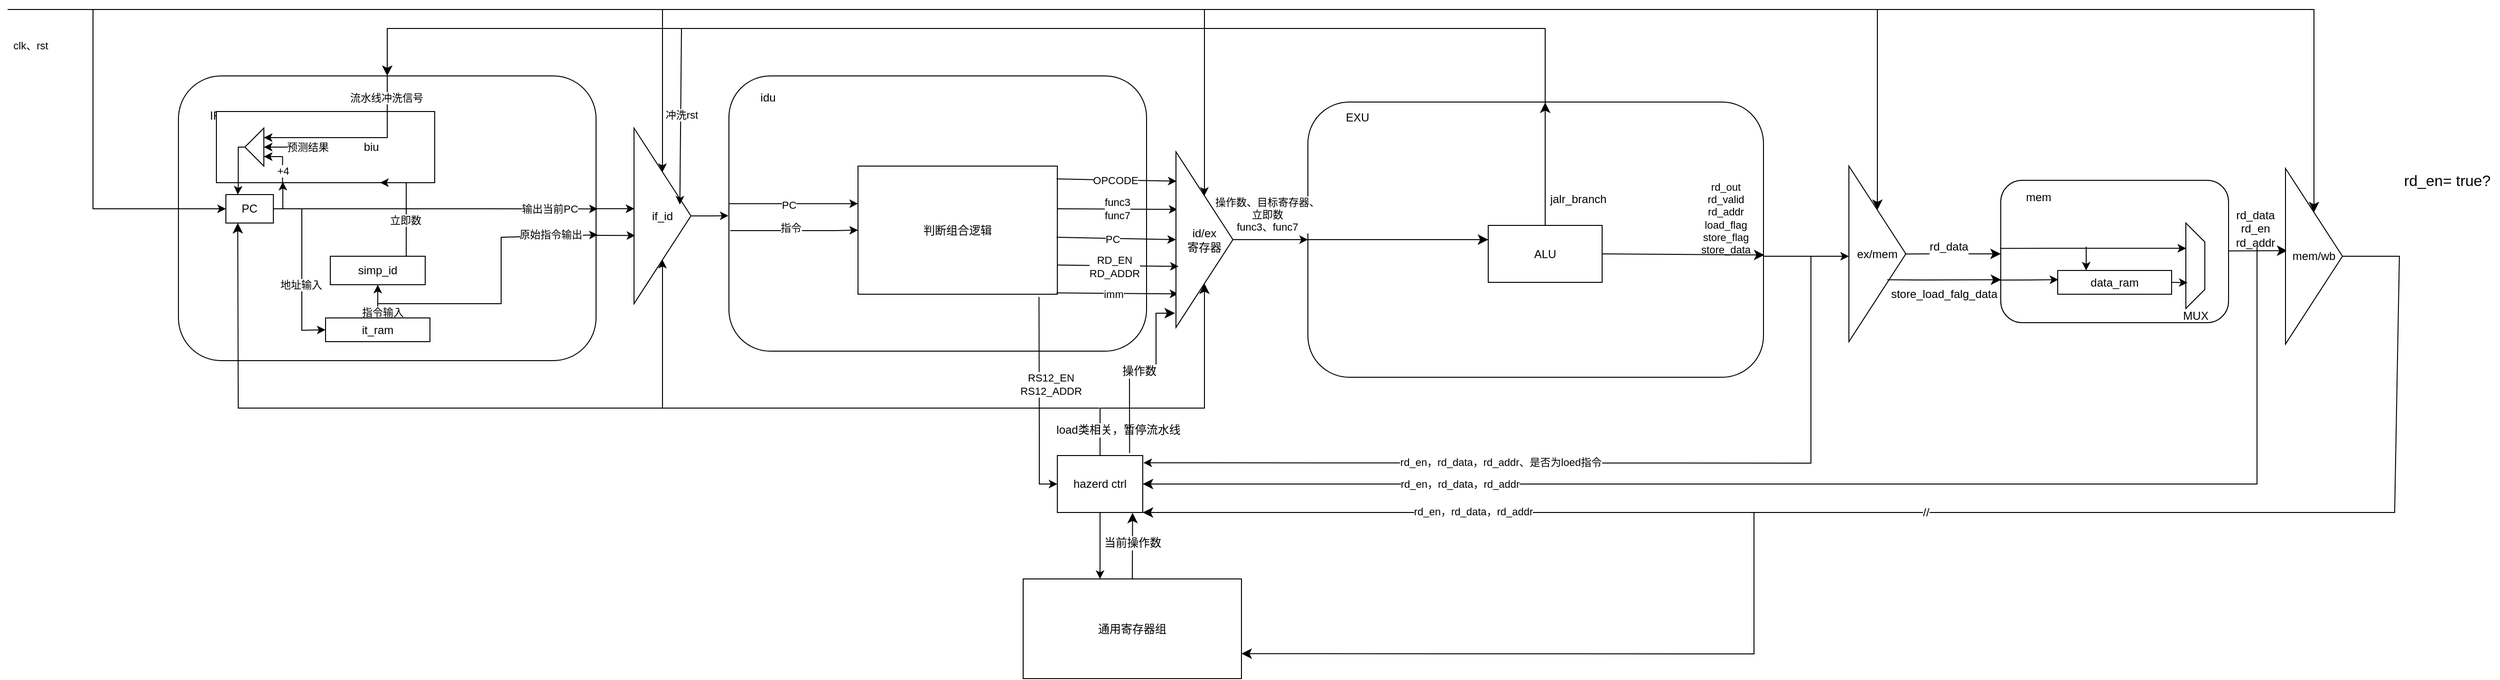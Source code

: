 <mxfile version="26.1.1">
  <diagram name="第 1 页" id="CBWIw415pbZ9zb2ca7yQ">
    <mxGraphModel dx="690" dy="143" grid="1" gridSize="10" guides="1" tooltips="1" connect="1" arrows="1" fold="1" page="1" pageScale="1" pageWidth="827" pageHeight="1169" math="0" shadow="0">
      <root>
        <mxCell id="0" />
        <mxCell id="1" parent="0" />
        <mxCell id="sSZYeHJpaZlJZToj6tJn-18" value="IFU&lt;span style=&quot;white-space: pre;&quot;&gt;&#x9;&lt;/span&gt;&lt;span style=&quot;white-space: pre;&quot;&gt;&#x9;&lt;/span&gt;&lt;span style=&quot;white-space: pre;&quot;&gt;&#x9;&lt;/span&gt;&lt;span style=&quot;white-space: pre;&quot;&gt;&#x9;&lt;/span&gt;&lt;span style=&quot;white-space: pre;&quot;&gt;&#x9;&lt;/span&gt;&lt;span style=&quot;white-space: pre;&quot;&gt;&#x9;&lt;/span&gt;&lt;span style=&quot;white-space: pre;&quot;&gt;&#x9;&lt;/span&gt;&lt;span style=&quot;white-space: pre;&quot;&gt;&#x9;&lt;/span&gt;&lt;span style=&quot;white-space: pre;&quot;&gt;&#x9;&lt;/span&gt;&lt;span style=&quot;white-space: pre;&quot;&gt;&#x9;&lt;/span&gt;&lt;span style=&quot;white-space: pre;&quot;&gt;&#x9;&lt;/span&gt;&lt;span style=&quot;white-space: pre;&quot;&gt;&#x9;&lt;/span&gt;&lt;span style=&quot;white-space: pre;&quot;&gt;&#x9;&lt;/span&gt;&lt;span style=&quot;white-space: pre;&quot;&gt;&#x9;&lt;/span&gt;&lt;div&gt;&lt;br&gt;&lt;/div&gt;&lt;div&gt;&lt;br&gt;&lt;/div&gt;&lt;div&gt;&lt;br&gt;&lt;/div&gt;&lt;div&gt;&lt;br&gt;&lt;/div&gt;&lt;div&gt;&lt;br&gt;&lt;/div&gt;&lt;div&gt;&lt;br&gt;&lt;/div&gt;&lt;div&gt;&lt;br&gt;&lt;/div&gt;&lt;div&gt;&lt;br&gt;&lt;/div&gt;&lt;div&gt;&lt;br&gt;&lt;/div&gt;&lt;div&gt;&lt;br&gt;&lt;/div&gt;&lt;div&gt;&lt;br&gt;&lt;/div&gt;&lt;div&gt;&lt;br&gt;&lt;/div&gt;&lt;div&gt;&lt;br&gt;&lt;/div&gt;&lt;div&gt;&lt;br&gt;&lt;/div&gt;&lt;div&gt;&lt;br&gt;&lt;/div&gt;" style="rounded=1;whiteSpace=wrap;html=1;" parent="1" vertex="1">
          <mxGeometry x="340" y="110" width="440" height="300" as="geometry" />
        </mxCell>
        <mxCell id="sSZYeHJpaZlJZToj6tJn-61" value="&amp;nbsp; &amp;nbsp; &amp;nbsp; &amp;nbsp; &amp;nbsp; &amp;nbsp; &amp;nbsp; &amp;nbsp; &amp;nbsp; &amp;nbsp; &amp;nbsp; &amp;nbsp; &amp;nbsp; &amp;nbsp; &amp;nbsp;biu" style="rounded=0;whiteSpace=wrap;html=1;" parent="1" vertex="1">
          <mxGeometry x="380" y="147.5" width="230" height="75" as="geometry" />
        </mxCell>
        <mxCell id="rwweXVd9vyuRknr_xMJe-5" value="EXU&lt;span style=&quot;white-space: pre;&quot;&gt;&#x9;&lt;/span&gt;&lt;span style=&quot;white-space: pre;&quot;&gt;&#x9;&lt;/span&gt;&lt;span style=&quot;white-space: pre;&quot;&gt;&#x9;&lt;/span&gt;&lt;span style=&quot;white-space: pre;&quot;&gt;&#x9;&lt;/span&gt;&lt;span style=&quot;white-space: pre;&quot;&gt;&#x9;&lt;/span&gt;&lt;span style=&quot;white-space: pre;&quot;&gt;&#x9;&lt;/span&gt;&lt;span style=&quot;white-space: pre;&quot;&gt;&#x9;&lt;/span&gt;&lt;span style=&quot;white-space: pre;&quot;&gt;&#x9;&lt;/span&gt;&lt;span style=&quot;white-space: pre;&quot;&gt;&#x9;&lt;/span&gt;&lt;span style=&quot;white-space: pre;&quot;&gt;&#x9;&lt;/span&gt;&lt;span style=&quot;white-space: pre;&quot;&gt;&#x9;&lt;/span&gt;&lt;span style=&quot;white-space: pre;&quot;&gt;&#x9;&lt;/span&gt;&lt;span style=&quot;white-space: pre;&quot;&gt;&#x9;&lt;/span&gt;&lt;span style=&quot;white-space: pre;&quot;&gt;&#x9;&lt;/span&gt;&lt;span style=&quot;white-space: pre;&quot;&gt;&#x9;&lt;/span&gt;&lt;div&gt;&lt;br&gt;&lt;/div&gt;&lt;div&gt;&lt;br&gt;&lt;/div&gt;&lt;div&gt;&lt;br&gt;&lt;/div&gt;&lt;div&gt;&lt;br&gt;&lt;/div&gt;&lt;div&gt;&lt;br&gt;&lt;/div&gt;&lt;div&gt;&amp;nbsp; &amp;nbsp; &amp;nbsp; &amp;nbsp; &amp;nbsp; &amp;nbsp;&lt;span style=&quot;white-space: pre;&quot;&gt;&#x9;&lt;/span&gt;&lt;span style=&quot;white-space: pre;&quot;&gt;&#x9;&lt;/span&gt;&amp;nbsp; &amp;nbsp;jalr_branch&lt;/div&gt;&lt;div&gt;&lt;br&gt;&lt;/div&gt;&lt;div&gt;&lt;br&gt;&lt;/div&gt;&lt;div&gt;&lt;br&gt;&lt;/div&gt;&lt;div&gt;&lt;br&gt;&lt;/div&gt;&lt;div&gt;&lt;br&gt;&lt;/div&gt;&lt;div&gt;&lt;br&gt;&lt;/div&gt;&lt;div&gt;&lt;br&gt;&lt;/div&gt;&lt;div&gt;&lt;br&gt;&lt;/div&gt;&lt;div&gt;&lt;br&gt;&lt;/div&gt;&lt;div&gt;&lt;br&gt;&lt;/div&gt;&lt;div&gt;&lt;br&gt;&lt;/div&gt;&lt;div&gt;&lt;br&gt;&lt;/div&gt;" style="rounded=1;whiteSpace=wrap;html=1;" parent="1" vertex="1">
          <mxGeometry x="1530" y="137.5" width="480" height="290" as="geometry" />
        </mxCell>
        <mxCell id="sSZYeHJpaZlJZToj6tJn-69" style="edgeStyle=orthogonalEdgeStyle;rounded=0;orthogonalLoop=1;jettySize=auto;html=1;exitX=0.5;exitY=0;exitDx=0;exitDy=0;entryX=0;entryY=0.75;entryDx=0;entryDy=0;" parent="1" source="sSZYeHJpaZlJZToj6tJn-18" target="sSZYeHJpaZlJZToj6tJn-49" edge="1">
          <mxGeometry relative="1" as="geometry">
            <Array as="points">
              <mxPoint x="560" y="175" />
            </Array>
          </mxGeometry>
        </mxCell>
        <mxCell id="sSZYeHJpaZlJZToj6tJn-71" value="流水线冲洗信号" style="edgeLabel;html=1;align=center;verticalAlign=middle;resizable=0;points=[];" parent="sSZYeHJpaZlJZToj6tJn-69" vertex="1" connectable="0">
          <mxGeometry x="-0.771" y="-1" relative="1" as="geometry">
            <mxPoint as="offset" />
          </mxGeometry>
        </mxCell>
        <mxCell id="sSZYeHJpaZlJZToj6tJn-73" style="edgeStyle=orthogonalEdgeStyle;rounded=0;orthogonalLoop=1;jettySize=auto;html=1;entryX=0;entryY=0.25;entryDx=0;entryDy=0;exitX=0.303;exitY=1;exitDx=0;exitDy=0;exitPerimeter=0;" parent="1" source="sSZYeHJpaZlJZToj6tJn-61" target="sSZYeHJpaZlJZToj6tJn-49" edge="1">
          <mxGeometry relative="1" as="geometry">
            <mxPoint x="450" y="220" as="sourcePoint" />
            <Array as="points">
              <mxPoint x="450" y="195" />
            </Array>
          </mxGeometry>
        </mxCell>
        <mxCell id="sSZYeHJpaZlJZToj6tJn-74" value="+4" style="edgeLabel;html=1;align=center;verticalAlign=middle;resizable=0;points=[];" parent="sSZYeHJpaZlJZToj6tJn-73" vertex="1" connectable="0">
          <mxGeometry x="-0.496" y="-1" relative="1" as="geometry">
            <mxPoint x="-1" y="-1" as="offset" />
          </mxGeometry>
        </mxCell>
        <mxCell id="sSZYeHJpaZlJZToj6tJn-47" value="PC" style="rounded=0;whiteSpace=wrap;html=1;" parent="1" vertex="1">
          <mxGeometry x="390" y="235" width="50" height="30" as="geometry" />
        </mxCell>
        <mxCell id="sSZYeHJpaZlJZToj6tJn-48" style="edgeStyle=orthogonalEdgeStyle;rounded=0;orthogonalLoop=1;jettySize=auto;html=1;exitX=1;exitY=0.5;exitDx=0;exitDy=0;entryX=0.25;entryY=0;entryDx=0;entryDy=0;" parent="1" source="sSZYeHJpaZlJZToj6tJn-49" target="sSZYeHJpaZlJZToj6tJn-47" edge="1">
          <mxGeometry relative="1" as="geometry">
            <Array as="points">
              <mxPoint x="403" y="185" />
              <mxPoint x="403" y="225" />
            </Array>
          </mxGeometry>
        </mxCell>
        <mxCell id="sSZYeHJpaZlJZToj6tJn-49" value="" style="triangle;whiteSpace=wrap;html=1;rotation=-180;" parent="1" vertex="1">
          <mxGeometry x="410" y="165" width="20" height="40" as="geometry" />
        </mxCell>
        <mxCell id="sSZYeHJpaZlJZToj6tJn-52" value="" style="endArrow=classic;html=1;rounded=0;entryX=0.5;entryY=1;entryDx=0;entryDy=0;exitX=0.5;exitY=0;exitDx=0;exitDy=0;" parent="1" source="hPdf7DujXM8dkxTHm5_P-7" target="sSZYeHJpaZlJZToj6tJn-58" edge="1">
          <mxGeometry width="50" height="50" relative="1" as="geometry">
            <mxPoint x="600" y="386" as="sourcePoint" />
            <mxPoint x="605" y="326" as="targetPoint" />
            <Array as="points" />
          </mxGeometry>
        </mxCell>
        <mxCell id="sSZYeHJpaZlJZToj6tJn-54" value="指令输入" style="edgeLabel;html=1;align=center;verticalAlign=middle;resizable=0;points=[];" parent="sSZYeHJpaZlJZToj6tJn-52" vertex="1" connectable="0">
          <mxGeometry x="0.093" y="-3" relative="1" as="geometry">
            <mxPoint x="2" y="13" as="offset" />
          </mxGeometry>
        </mxCell>
        <mxCell id="sSZYeHJpaZlJZToj6tJn-53" value="" style="endArrow=classic;html=1;rounded=0;entryX=1.004;entryY=0.467;entryDx=0;entryDy=0;exitX=1;exitY=0.5;exitDx=0;exitDy=0;entryPerimeter=0;" parent="1" source="sSZYeHJpaZlJZToj6tJn-47" target="sSZYeHJpaZlJZToj6tJn-18" edge="1">
          <mxGeometry width="50" height="50" relative="1" as="geometry">
            <mxPoint x="760" y="245" as="sourcePoint" />
            <mxPoint x="750" y="165" as="targetPoint" />
            <Array as="points">
              <mxPoint x="500" y="250" />
            </Array>
          </mxGeometry>
        </mxCell>
        <mxCell id="sSZYeHJpaZlJZToj6tJn-57" value="输出当前PC" style="edgeLabel;html=1;align=center;verticalAlign=middle;resizable=0;points=[];" parent="sSZYeHJpaZlJZToj6tJn-53" vertex="1" connectable="0">
          <mxGeometry x="-0.036" y="-3" relative="1" as="geometry">
            <mxPoint x="126" y="-3" as="offset" />
          </mxGeometry>
        </mxCell>
        <mxCell id="sSZYeHJpaZlJZToj6tJn-63" style="edgeStyle=orthogonalEdgeStyle;rounded=0;orthogonalLoop=1;jettySize=auto;html=1;exitX=0.75;exitY=0;exitDx=0;exitDy=0;entryX=0.75;entryY=1;entryDx=0;entryDy=0;" parent="1" source="sSZYeHJpaZlJZToj6tJn-58" target="sSZYeHJpaZlJZToj6tJn-61" edge="1">
          <mxGeometry relative="1" as="geometry">
            <Array as="points">
              <mxPoint x="580" y="300" />
            </Array>
          </mxGeometry>
        </mxCell>
        <mxCell id="sSZYeHJpaZlJZToj6tJn-79" value="立即数" style="edgeLabel;html=1;align=center;verticalAlign=middle;resizable=0;points=[];" parent="sSZYeHJpaZlJZToj6tJn-63" vertex="1" connectable="0">
          <mxGeometry x="-0.429" y="1" relative="1" as="geometry">
            <mxPoint y="-12" as="offset" />
          </mxGeometry>
        </mxCell>
        <mxCell id="sSZYeHJpaZlJZToj6tJn-58" value="simp_id" style="rounded=0;whiteSpace=wrap;html=1;" parent="1" vertex="1">
          <mxGeometry x="500" y="300" width="100" height="30" as="geometry" />
        </mxCell>
        <mxCell id="sSZYeHJpaZlJZToj6tJn-60" value="" style="endArrow=classic;html=1;rounded=0;entryX=1.004;entryY=0.558;entryDx=0;entryDy=0;entryPerimeter=0;" parent="1" edge="1" target="sSZYeHJpaZlJZToj6tJn-18">
          <mxGeometry width="50" height="50" relative="1" as="geometry">
            <mxPoint x="550" y="350" as="sourcePoint" />
            <mxPoint x="780" y="279" as="targetPoint" />
            <Array as="points">
              <mxPoint x="680" y="350" />
              <mxPoint x="680" y="280" />
            </Array>
          </mxGeometry>
        </mxCell>
        <mxCell id="sSZYeHJpaZlJZToj6tJn-75" value="原始指令输出" style="edgeLabel;html=1;align=center;verticalAlign=middle;resizable=0;points=[];" parent="sSZYeHJpaZlJZToj6tJn-60" vertex="1" connectable="0">
          <mxGeometry x="0.742" relative="1" as="geometry">
            <mxPoint x="-11" y="-2" as="offset" />
          </mxGeometry>
        </mxCell>
        <mxCell id="sSZYeHJpaZlJZToj6tJn-70" style="edgeStyle=orthogonalEdgeStyle;rounded=0;orthogonalLoop=1;jettySize=auto;html=1;entryX=0;entryY=0.5;entryDx=0;entryDy=0;" parent="1" target="sSZYeHJpaZlJZToj6tJn-49" edge="1">
          <mxGeometry relative="1" as="geometry">
            <Array as="points">
              <mxPoint x="490" y="185" />
            </Array>
            <mxPoint x="450" y="185" as="sourcePoint" />
          </mxGeometry>
        </mxCell>
        <mxCell id="sSZYeHJpaZlJZToj6tJn-72" value="预测结果" style="edgeLabel;html=1;align=center;verticalAlign=middle;resizable=0;points=[];" parent="sSZYeHJpaZlJZToj6tJn-70" vertex="1" connectable="0">
          <mxGeometry x="0.077" y="2" relative="1" as="geometry">
            <mxPoint y="-2" as="offset" />
          </mxGeometry>
        </mxCell>
        <mxCell id="sSZYeHJpaZlJZToj6tJn-82" value="idu&lt;span style=&quot;white-space: pre;&quot;&gt;&#x9;&lt;/span&gt;&lt;span style=&quot;white-space: pre;&quot;&gt;&#x9;&lt;/span&gt;&lt;span style=&quot;white-space: pre;&quot;&gt;&#x9;&lt;/span&gt;&lt;span style=&quot;white-space: pre;&quot;&gt;&#x9;&lt;/span&gt;&lt;span style=&quot;white-space: pre;&quot;&gt;&#x9;&lt;/span&gt;&lt;span style=&quot;white-space: pre;&quot;&gt;&#x9;&lt;/span&gt;&lt;span style=&quot;white-space: pre;&quot;&gt;&#x9;&lt;/span&gt;&lt;span style=&quot;white-space: pre;&quot;&gt;&#x9;&lt;/span&gt;&lt;span style=&quot;white-space: pre;&quot;&gt;&#x9;&lt;/span&gt;&lt;span style=&quot;white-space: pre;&quot;&gt;&#x9;&lt;/span&gt;&lt;span style=&quot;white-space: pre;&quot;&gt;&#x9;&lt;/span&gt;&lt;span style=&quot;white-space: pre;&quot;&gt;&#x9;&lt;/span&gt;&lt;span style=&quot;white-space: pre;&quot;&gt;&#x9;&lt;/span&gt;&lt;span style=&quot;white-space: pre;&quot;&gt;&#x9;&lt;/span&gt;&lt;div&gt;&lt;br&gt;&lt;/div&gt;&lt;div&gt;&lt;div&gt;&lt;br&gt;&lt;/div&gt;&lt;div&gt;&lt;br&gt;&lt;/div&gt;&lt;div&gt;&lt;br&gt;&lt;/div&gt;&lt;div&gt;&lt;br&gt;&lt;/div&gt;&lt;div&gt;&lt;br&gt;&lt;/div&gt;&lt;div&gt;&lt;br&gt;&lt;/div&gt;&lt;div&gt;&lt;br&gt;&lt;/div&gt;&lt;div&gt;&lt;br&gt;&lt;/div&gt;&lt;div&gt;&lt;br&gt;&lt;/div&gt;&lt;div&gt;&lt;br&gt;&lt;/div&gt;&lt;div&gt;&lt;br&gt;&lt;/div&gt;&lt;div&gt;&lt;br&gt;&lt;/div&gt;&lt;div&gt;&lt;br&gt;&lt;/div&gt;&lt;div&gt;&lt;br&gt;&lt;/div&gt;&lt;div&gt;&lt;br&gt;&lt;/div&gt;&lt;div&gt;&lt;br&gt;&lt;/div&gt;&lt;/div&gt;" style="rounded=1;whiteSpace=wrap;html=1;" parent="1" vertex="1">
          <mxGeometry x="920" y="110" width="440" height="290" as="geometry" />
        </mxCell>
        <mxCell id="sSZYeHJpaZlJZToj6tJn-85" value="" style="endArrow=classic;html=1;rounded=0;exitX=0.002;exitY=0.413;exitDx=0;exitDy=0;exitPerimeter=0;entryX=0.004;entryY=0.183;entryDx=0;entryDy=0;entryPerimeter=0;" parent="1" edge="1">
          <mxGeometry width="50" height="50" relative="1" as="geometry">
            <mxPoint x="920.04" y="244.67" as="sourcePoint" />
            <mxPoint x="1056.0" y="244.605" as="targetPoint" />
          </mxGeometry>
        </mxCell>
        <mxCell id="sSZYeHJpaZlJZToj6tJn-87" value="PC" style="edgeLabel;html=1;align=center;verticalAlign=middle;resizable=0;points=[];" parent="sSZYeHJpaZlJZToj6tJn-85" vertex="1" connectable="0">
          <mxGeometry x="-0.272" y="-1" relative="1" as="geometry">
            <mxPoint x="13" as="offset" />
          </mxGeometry>
        </mxCell>
        <mxCell id="sSZYeHJpaZlJZToj6tJn-86" value="" style="endArrow=classic;html=1;rounded=0;entryX=0;entryY=0.5;entryDx=0;entryDy=0;exitX=0.003;exitY=0.562;exitDx=0;exitDy=0;exitPerimeter=0;" parent="1" source="sSZYeHJpaZlJZToj6tJn-82" target="sSZYeHJpaZlJZToj6tJn-89" edge="1">
          <mxGeometry width="50" height="50" relative="1" as="geometry">
            <mxPoint x="930" y="273" as="sourcePoint" />
            <mxPoint x="981" y="270" as="targetPoint" />
            <Array as="points">
              <mxPoint x="1031" y="273" />
            </Array>
          </mxGeometry>
        </mxCell>
        <mxCell id="sSZYeHJpaZlJZToj6tJn-88" value="指令" style="edgeLabel;html=1;align=center;verticalAlign=middle;resizable=0;points=[];" parent="sSZYeHJpaZlJZToj6tJn-86" vertex="1" connectable="0">
          <mxGeometry x="-0.061" y="-4" relative="1" as="geometry">
            <mxPoint y="-7" as="offset" />
          </mxGeometry>
        </mxCell>
        <mxCell id="sSZYeHJpaZlJZToj6tJn-89" value="判断组合逻辑" style="rounded=0;whiteSpace=wrap;html=1;" parent="1" vertex="1">
          <mxGeometry x="1056" y="205" width="210" height="135" as="geometry" />
        </mxCell>
        <mxCell id="sSZYeHJpaZlJZToj6tJn-90" value="" style="endArrow=classic;html=1;rounded=0;exitX=0.996;exitY=0.1;exitDx=0;exitDy=0;exitPerimeter=0;entryX=0.01;entryY=0.167;entryDx=0;entryDy=0;entryPerimeter=0;" parent="1" source="sSZYeHJpaZlJZToj6tJn-89" target="hPdf7DujXM8dkxTHm5_P-2" edge="1">
          <mxGeometry width="50" height="50" relative="1" as="geometry">
            <mxPoint x="1271" y="220" as="sourcePoint" />
            <mxPoint x="1374" y="220" as="targetPoint" />
          </mxGeometry>
        </mxCell>
        <mxCell id="sSZYeHJpaZlJZToj6tJn-91" value="PC" style="edgeLabel;html=1;align=center;verticalAlign=middle;resizable=0;points=[];" parent="sSZYeHJpaZlJZToj6tJn-90" vertex="1" connectable="0">
          <mxGeometry x="-0.272" y="-1" relative="1" as="geometry">
            <mxPoint x="13" as="offset" />
          </mxGeometry>
        </mxCell>
        <mxCell id="sSZYeHJpaZlJZToj6tJn-98" value="OPCODE" style="edgeLabel;html=1;align=center;verticalAlign=middle;resizable=0;points=[];" parent="sSZYeHJpaZlJZToj6tJn-90" vertex="1" connectable="0">
          <mxGeometry x="-0.022" relative="1" as="geometry">
            <mxPoint as="offset" />
          </mxGeometry>
        </mxCell>
        <mxCell id="sSZYeHJpaZlJZToj6tJn-94" value="func3&lt;div&gt;func7&lt;/div&gt;" style="endArrow=classic;html=1;rounded=0;exitX=1;exitY=0.5;exitDx=0;exitDy=0;entryX=0.026;entryY=0.328;entryDx=0;entryDy=0;entryPerimeter=0;" parent="1" target="hPdf7DujXM8dkxTHm5_P-2" edge="1">
          <mxGeometry width="50" height="50" relative="1" as="geometry">
            <mxPoint x="1266" y="250" as="sourcePoint" />
            <mxPoint x="1374.08" y="250.48" as="targetPoint" />
          </mxGeometry>
        </mxCell>
        <mxCell id="sSZYeHJpaZlJZToj6tJn-96" value="" style="endArrow=classic;html=1;rounded=0;entryX=0;entryY=0.5;entryDx=0;entryDy=0;exitX=0.007;exitY=0.359;exitDx=0;exitDy=0;exitPerimeter=0;" parent="1" target="hPdf7DujXM8dkxTHm5_P-2" edge="1">
          <mxGeometry width="50" height="50" relative="1" as="geometry">
            <mxPoint x="1265.12" y="280" as="sourcePoint" />
            <mxPoint x="1371" y="281.42" as="targetPoint" />
          </mxGeometry>
        </mxCell>
        <mxCell id="sSZYeHJpaZlJZToj6tJn-97" value="PC" style="edgeLabel;html=1;align=center;verticalAlign=middle;resizable=0;points=[];" parent="sSZYeHJpaZlJZToj6tJn-96" vertex="1" connectable="0">
          <mxGeometry x="-0.272" y="-1" relative="1" as="geometry">
            <mxPoint x="13" as="offset" />
          </mxGeometry>
        </mxCell>
        <mxCell id="sSZYeHJpaZlJZToj6tJn-99" value="" style="endArrow=classic;html=1;rounded=0;exitX=0.908;exitY=1.021;exitDx=0;exitDy=0;exitPerimeter=0;entryX=0;entryY=0.5;entryDx=0;entryDy=0;" parent="1" source="sSZYeHJpaZlJZToj6tJn-89" target="rwweXVd9vyuRknr_xMJe-16" edge="1">
          <mxGeometry width="50" height="50" relative="1" as="geometry">
            <mxPoint x="1265.12" y="310" as="sourcePoint" />
            <mxPoint x="1260" y="540" as="targetPoint" />
            <Array as="points">
              <mxPoint x="1247" y="483" />
              <mxPoint x="1247" y="540" />
            </Array>
          </mxGeometry>
        </mxCell>
        <mxCell id="sSZYeHJpaZlJZToj6tJn-100" value="RS12_EN&lt;div&gt;RS12_ADDR&lt;/div&gt;" style="edgeLabel;html=1;align=center;verticalAlign=middle;resizable=0;points=[];" parent="sSZYeHJpaZlJZToj6tJn-99" vertex="1" connectable="0">
          <mxGeometry x="-0.272" y="-1" relative="1" as="geometry">
            <mxPoint x="13" y="13" as="offset" />
          </mxGeometry>
        </mxCell>
        <mxCell id="sSZYeHJpaZlJZToj6tJn-102" value="" style="endArrow=classic;html=1;rounded=0;entryX=0.041;entryY=0.809;entryDx=0;entryDy=0;entryPerimeter=0;exitX=0.007;exitY=0.359;exitDx=0;exitDy=0;exitPerimeter=0;" parent="1" target="hPdf7DujXM8dkxTHm5_P-2" edge="1">
          <mxGeometry width="50" height="50" relative="1" as="geometry">
            <mxPoint x="1265.12" y="338.58" as="sourcePoint" />
            <mxPoint x="1371" y="340.0" as="targetPoint" />
          </mxGeometry>
        </mxCell>
        <mxCell id="sSZYeHJpaZlJZToj6tJn-103" value="imm" style="edgeLabel;html=1;align=center;verticalAlign=middle;resizable=0;points=[];" parent="sSZYeHJpaZlJZToj6tJn-102" vertex="1" connectable="0">
          <mxGeometry x="-0.272" y="-1" relative="1" as="geometry">
            <mxPoint x="13" as="offset" />
          </mxGeometry>
        </mxCell>
        <mxCell id="sSZYeHJpaZlJZToj6tJn-104" value="" style="endArrow=classic;html=1;rounded=0;entryX=0;entryY=0.5;entryDx=0;entryDy=0;" parent="1" target="sSZYeHJpaZlJZToj6tJn-47" edge="1">
          <mxGeometry width="50" height="50" relative="1" as="geometry">
            <mxPoint x="160" y="40" as="sourcePoint" />
            <mxPoint x="250" y="250" as="targetPoint" />
            <Array as="points">
              <mxPoint x="250" y="40" />
              <mxPoint x="250" y="160" />
              <mxPoint x="250" y="250" />
            </Array>
          </mxGeometry>
        </mxCell>
        <mxCell id="sSZYeHJpaZlJZToj6tJn-105" value="clk、rst" style="edgeLabel;html=1;align=center;verticalAlign=middle;resizable=0;points=[];" parent="sSZYeHJpaZlJZToj6tJn-104" vertex="1" connectable="0">
          <mxGeometry x="-0.035" y="1" relative="1" as="geometry">
            <mxPoint x="-67" y="-85" as="offset" />
          </mxGeometry>
        </mxCell>
        <mxCell id="hPdf7DujXM8dkxTHm5_P-5" value="" style="endArrow=classic;html=1;rounded=0;exitX=1;exitY=0.5;exitDx=0;exitDy=0;entryX=0;entryY=0.5;entryDx=0;entryDy=0;" parent="1" source="hPdf7DujXM8dkxTHm5_P-2" target="rwweXVd9vyuRknr_xMJe-5" edge="1">
          <mxGeometry width="50" height="50" relative="1" as="geometry">
            <mxPoint x="1531" y="340" as="sourcePoint" />
            <mxPoint x="1620" y="280" as="targetPoint" />
          </mxGeometry>
        </mxCell>
        <mxCell id="hPdf7DujXM8dkxTHm5_P-6" value="操作数、目标寄存器、&lt;div&gt;立即数&lt;div&gt;func3、func7&lt;/div&gt;&lt;/div&gt;" style="edgeLabel;html=1;align=center;verticalAlign=middle;resizable=0;points=[];" parent="hPdf7DujXM8dkxTHm5_P-5" vertex="1" connectable="0">
          <mxGeometry x="-0.053" y="-1" relative="1" as="geometry">
            <mxPoint x="-2" y="-28" as="offset" />
          </mxGeometry>
        </mxCell>
        <mxCell id="hPdf7DujXM8dkxTHm5_P-2" value="id/ex&lt;div&gt;寄存器&lt;/div&gt;" style="triangle;whiteSpace=wrap;html=1;" parent="1" vertex="1">
          <mxGeometry x="1391" y="190" width="60" height="185" as="geometry" />
        </mxCell>
        <mxCell id="hPdf7DujXM8dkxTHm5_P-7" value="it_ram" style="rounded=0;whiteSpace=wrap;html=1;" parent="1" vertex="1">
          <mxGeometry x="495" y="365" width="110" height="25" as="geometry" />
        </mxCell>
        <mxCell id="hPdf7DujXM8dkxTHm5_P-8" value="" style="endArrow=classic;html=1;rounded=0;entryX=0.5;entryY=0;entryDx=0;entryDy=0;" parent="1" target="hPdf7DujXM8dkxTHm5_P-2" edge="1">
          <mxGeometry width="50" height="50" relative="1" as="geometry">
            <mxPoint x="250" y="40" as="sourcePoint" />
            <mxPoint x="1310" y="20" as="targetPoint" />
            <Array as="points">
              <mxPoint x="900" y="40" />
              <mxPoint x="1421" y="40" />
            </Array>
          </mxGeometry>
        </mxCell>
        <mxCell id="hPdf7DujXM8dkxTHm5_P-12" value="通用寄存器组" style="rounded=0;whiteSpace=wrap;html=1;" parent="1" vertex="1">
          <mxGeometry x="1230" y="640" width="230" height="105" as="geometry" />
        </mxCell>
        <mxCell id="rwweXVd9vyuRknr_xMJe-1" value="" style="endArrow=classic;html=1;rounded=0;entryX=0.041;entryY=0.809;entryDx=0;entryDy=0;entryPerimeter=0;exitX=0.007;exitY=0.359;exitDx=0;exitDy=0;exitPerimeter=0;" parent="1" edge="1">
          <mxGeometry width="50" height="50" relative="1" as="geometry">
            <mxPoint x="1266" y="309.29" as="sourcePoint" />
            <mxPoint x="1393.88" y="310.71" as="targetPoint" />
          </mxGeometry>
        </mxCell>
        <mxCell id="rwweXVd9vyuRknr_xMJe-2" value="RD_EN&lt;div&gt;RD_ADDR&lt;/div&gt;" style="edgeLabel;html=1;align=center;verticalAlign=middle;resizable=0;points=[];" parent="rwweXVd9vyuRknr_xMJe-1" vertex="1" connectable="0">
          <mxGeometry x="-0.272" y="-1" relative="1" as="geometry">
            <mxPoint x="13" as="offset" />
          </mxGeometry>
        </mxCell>
        <mxCell id="rwweXVd9vyuRknr_xMJe-8" style="edgeStyle=orthogonalEdgeStyle;rounded=0;orthogonalLoop=1;jettySize=auto;html=1;exitX=1;exitY=0.5;exitDx=0;exitDy=0;" parent="1" source="rwweXVd9vyuRknr_xMJe-5" edge="1">
          <mxGeometry relative="1" as="geometry">
            <Array as="points">
              <mxPoint x="2010" y="300" />
            </Array>
            <mxPoint x="2100" y="300" as="targetPoint" />
          </mxGeometry>
        </mxCell>
        <mxCell id="rwweXVd9vyuRknr_xMJe-12" value="rd_out&lt;div&gt;rd_valid&lt;/div&gt;&lt;div&gt;rd_addr&lt;/div&gt;&lt;div&gt;load_flag&lt;/div&gt;&lt;div&gt;store_flag&lt;/div&gt;&lt;div&gt;store_data&lt;/div&gt;" style="edgeLabel;html=1;align=center;verticalAlign=middle;resizable=0;points=[];" parent="rwweXVd9vyuRknr_xMJe-8" vertex="1" connectable="0">
          <mxGeometry x="0.085" y="-1" relative="1" as="geometry">
            <mxPoint x="-81" y="-41" as="offset" />
          </mxGeometry>
        </mxCell>
        <mxCell id="rwweXVd9vyuRknr_xMJe-6" value="ex/mem" style="triangle;whiteSpace=wrap;html=1;" parent="1" vertex="1">
          <mxGeometry x="2100" y="205" width="60" height="185" as="geometry" />
        </mxCell>
        <mxCell id="rwweXVd9vyuRknr_xMJe-15" value="" style="endArrow=classic;html=1;rounded=0;entryX=1.008;entryY=0.127;entryDx=0;entryDy=0;entryPerimeter=0;" parent="1" target="rwweXVd9vyuRknr_xMJe-16" edge="1">
          <mxGeometry width="50" height="50" relative="1" as="geometry">
            <mxPoint x="2060" y="300" as="sourcePoint" />
            <mxPoint x="1360" y="460" as="targetPoint" />
            <Array as="points">
              <mxPoint x="2060" y="518" />
            </Array>
          </mxGeometry>
        </mxCell>
        <mxCell id="rwweXVd9vyuRknr_xMJe-17" value="Text" style="edgeLabel;html=1;align=center;verticalAlign=middle;resizable=0;points=[];" parent="rwweXVd9vyuRknr_xMJe-15" vertex="1" connectable="0">
          <mxGeometry x="0.199" y="-2" relative="1" as="geometry">
            <mxPoint as="offset" />
          </mxGeometry>
        </mxCell>
        <mxCell id="rwweXVd9vyuRknr_xMJe-18" value="rd_en，rd_data，rd_addr、是否为loed指令" style="edgeLabel;html=1;align=center;verticalAlign=middle;resizable=0;points=[];" parent="rwweXVd9vyuRknr_xMJe-15" vertex="1" connectable="0">
          <mxGeometry x="0.183" y="-1" relative="1" as="geometry">
            <mxPoint as="offset" />
          </mxGeometry>
        </mxCell>
        <mxCell id="rwweXVd9vyuRknr_xMJe-19" value="" style="edgeStyle=orthogonalEdgeStyle;rounded=0;orthogonalLoop=1;jettySize=auto;html=1;" parent="1" source="rwweXVd9vyuRknr_xMJe-16" target="hPdf7DujXM8dkxTHm5_P-12" edge="1">
          <mxGeometry relative="1" as="geometry">
            <Array as="points">
              <mxPoint x="1311" y="530" />
              <mxPoint x="1311" y="530" />
            </Array>
          </mxGeometry>
        </mxCell>
        <mxCell id="rwweXVd9vyuRknr_xMJe-16" value="hazerd ctrl" style="rounded=0;whiteSpace=wrap;html=1;" parent="1" vertex="1">
          <mxGeometry x="1266" y="510" width="90" height="60" as="geometry" />
        </mxCell>
        <mxCell id="IDbQsuWbTKe9FHHmqUoI-2" value="ALU" style="rounded=0;whiteSpace=wrap;html=1;" parent="1" vertex="1">
          <mxGeometry x="1720" y="267.5" width="120" height="60" as="geometry" />
        </mxCell>
        <mxCell id="POEevPiO96IUXGUSr62E-1" value="" style="endArrow=classic;html=1;rounded=0;fontSize=12;startSize=8;endSize=8;curved=1;exitX=0;exitY=0.5;exitDx=0;exitDy=0;entryX=0;entryY=0.25;entryDx=0;entryDy=0;" parent="1" source="rwweXVd9vyuRknr_xMJe-5" target="IDbQsuWbTKe9FHHmqUoI-2" edge="1">
          <mxGeometry width="50" height="50" relative="1" as="geometry">
            <mxPoint x="1560" y="310" as="sourcePoint" />
            <mxPoint x="1610" y="260" as="targetPoint" />
          </mxGeometry>
        </mxCell>
        <mxCell id="POEevPiO96IUXGUSr62E-8" value="" style="endArrow=classic;html=1;rounded=0;fontSize=12;startSize=8;endSize=8;curved=1;exitX=0.5;exitY=0;exitDx=0;exitDy=0;" parent="1" source="IDbQsuWbTKe9FHHmqUoI-2" edge="1">
          <mxGeometry width="50" height="50" relative="1" as="geometry">
            <mxPoint x="1670" y="370" as="sourcePoint" />
            <mxPoint x="1780" y="138" as="targetPoint" />
          </mxGeometry>
        </mxCell>
        <mxCell id="POEevPiO96IUXGUSr62E-11" value="" style="endArrow=classic;html=1;rounded=0;fontSize=12;startSize=8;endSize=8;curved=0;entryX=0.5;entryY=0;entryDx=0;entryDy=0;" parent="1" target="sSZYeHJpaZlJZToj6tJn-18" edge="1">
          <mxGeometry width="50" height="50" relative="1" as="geometry">
            <mxPoint x="1780" y="140" as="sourcePoint" />
            <mxPoint x="1580" y="320" as="targetPoint" />
            <Array as="points">
              <mxPoint x="1780" y="60" />
              <mxPoint x="1300" y="60" />
              <mxPoint x="560" y="60" />
            </Array>
          </mxGeometry>
        </mxCell>
        <mxCell id="POEevPiO96IUXGUSr62E-12" value="" style="endArrow=classic;html=1;rounded=0;fontSize=12;startSize=8;endSize=8;curved=0;exitX=0.5;exitY=0;exitDx=0;exitDy=0;entryX=0.5;entryY=1;entryDx=0;entryDy=0;" parent="1" source="rwweXVd9vyuRknr_xMJe-16" target="hPdf7DujXM8dkxTHm5_P-2" edge="1">
          <mxGeometry width="50" height="50" relative="1" as="geometry">
            <mxPoint x="1040" y="430" as="sourcePoint" />
            <mxPoint x="1090" y="380" as="targetPoint" />
            <Array as="points">
              <mxPoint x="1311" y="460" />
              <mxPoint x="1421" y="460" />
            </Array>
          </mxGeometry>
        </mxCell>
        <mxCell id="POEevPiO96IUXGUSr62E-14" value="load类相关，暂停流水线" style="edgeLabel;html=1;align=center;verticalAlign=middle;resizable=0;points=[];fontSize=12;" parent="POEevPiO96IUXGUSr62E-12" vertex="1" connectable="0">
          <mxGeometry x="-0.811" y="1" relative="1" as="geometry">
            <mxPoint x="20" as="offset" />
          </mxGeometry>
        </mxCell>
        <mxCell id="POEevPiO96IUXGUSr62E-13" value="" style="endArrow=classic;html=1;rounded=0;fontSize=12;startSize=8;endSize=8;curved=0;entryX=0.25;entryY=1;entryDx=0;entryDy=0;" parent="1" target="sSZYeHJpaZlJZToj6tJn-47" edge="1">
          <mxGeometry width="50" height="50" relative="1" as="geometry">
            <mxPoint x="1310" y="460" as="sourcePoint" />
            <mxPoint x="1090" y="380" as="targetPoint" />
            <Array as="points">
              <mxPoint x="880" y="460" />
              <mxPoint x="850" y="460" />
              <mxPoint x="403" y="460" />
            </Array>
          </mxGeometry>
        </mxCell>
        <mxCell id="POEevPiO96IUXGUSr62E-15" value="" style="endArrow=classic;html=1;rounded=0;fontSize=12;startSize=8;endSize=8;curved=1;exitX=1;exitY=0.5;exitDx=0;exitDy=0;entryX=1.002;entryY=0.556;entryDx=0;entryDy=0;entryPerimeter=0;" parent="1" source="IDbQsuWbTKe9FHHmqUoI-2" target="rwweXVd9vyuRknr_xMJe-5" edge="1">
          <mxGeometry width="50" height="50" relative="1" as="geometry">
            <mxPoint x="1850" y="520" as="sourcePoint" />
            <mxPoint x="1900" y="470" as="targetPoint" />
          </mxGeometry>
        </mxCell>
        <mxCell id="POEevPiO96IUXGUSr62E-20" value="" style="endArrow=classic;html=1;rounded=0;fontSize=12;startSize=8;endSize=8;curved=0;entryX=0.5;entryY=0;entryDx=0;entryDy=0;" parent="1" target="rwweXVd9vyuRknr_xMJe-6" edge="1">
          <mxGeometry width="50" height="50" relative="1" as="geometry">
            <mxPoint x="1420" y="40" as="sourcePoint" />
            <mxPoint x="1510" y="250" as="targetPoint" />
            <Array as="points">
              <mxPoint x="2130" y="40" />
            </Array>
          </mxGeometry>
        </mxCell>
        <mxCell id="POEevPiO96IUXGUSr62E-28" style="edgeStyle=none;curved=1;rounded=0;orthogonalLoop=1;jettySize=auto;html=1;fontSize=12;startSize=8;endSize=8;entryX=0.033;entryY=0.468;entryDx=0;entryDy=0;entryPerimeter=0;" parent="1" source="POEevPiO96IUXGUSr62E-22" target="POEevPiO96IUXGUSr62E-27" edge="1">
          <mxGeometry relative="1" as="geometry">
            <mxPoint x="2520.0" y="295" as="targetPoint" />
          </mxGeometry>
        </mxCell>
        <mxCell id="POEevPiO96IUXGUSr62E-29" value="rd_data&lt;div&gt;rd_en&lt;/div&gt;&lt;div&gt;rd_addr&lt;/div&gt;" style="edgeLabel;html=1;align=center;verticalAlign=middle;resizable=0;points=[];fontSize=12;" parent="POEevPiO96IUXGUSr62E-28" vertex="1" connectable="0">
          <mxGeometry x="-0.117" y="1" relative="1" as="geometry">
            <mxPoint y="-23" as="offset" />
          </mxGeometry>
        </mxCell>
        <mxCell id="POEevPiO96IUXGUSr62E-22" value="mem&lt;span style=&quot;white-space: pre;&quot;&gt;&#x9;&lt;/span&gt;&lt;span style=&quot;white-space: pre;&quot;&gt;&#x9;&lt;/span&gt;&lt;span style=&quot;white-space: pre;&quot;&gt;&#x9;&lt;/span&gt;&lt;span style=&quot;white-space: pre;&quot;&gt;&#x9;&lt;/span&gt;&lt;span style=&quot;white-space: pre;&quot;&gt;&#x9;&lt;/span&gt;&lt;span style=&quot;white-space: pre;&quot;&gt;&#x9;&lt;/span&gt;&lt;div&gt;&lt;br&gt;&lt;/div&gt;&lt;div&gt;&lt;br&gt;&lt;/div&gt;&lt;div&gt;&lt;br&gt;&lt;/div&gt;&lt;div&gt;&lt;br&gt;&lt;div&gt;&lt;br&gt;&lt;/div&gt;&lt;div&gt;&lt;br&gt;&lt;/div&gt;&lt;div&gt;&lt;br&gt;&lt;/div&gt;&lt;div&gt;&lt;br&gt;&lt;/div&gt;&lt;/div&gt;" style="rounded=1;whiteSpace=wrap;html=1;" parent="1" vertex="1">
          <mxGeometry x="2260" y="220" width="240" height="150" as="geometry" />
        </mxCell>
        <mxCell id="POEevPiO96IUXGUSr62E-23" value="" style="endArrow=classic;html=1;rounded=0;fontSize=12;startSize=8;endSize=8;curved=0;entryX=0;entryY=0.5;entryDx=0;entryDy=0;exitX=0.983;exitY=0.501;exitDx=0;exitDy=0;exitPerimeter=0;" parent="1" source="rwweXVd9vyuRknr_xMJe-6" edge="1">
          <mxGeometry width="50" height="50" relative="1" as="geometry">
            <mxPoint x="2160" y="298" as="sourcePoint" />
            <mxPoint x="2260" y="297.51" as="targetPoint" />
            <Array as="points">
              <mxPoint x="2190" y="297.51" />
            </Array>
          </mxGeometry>
        </mxCell>
        <mxCell id="POEevPiO96IUXGUSr62E-25" value="rd_data" style="edgeLabel;html=1;align=center;verticalAlign=middle;resizable=0;points=[];fontSize=12;" parent="POEevPiO96IUXGUSr62E-23" vertex="1" connectable="0">
          <mxGeometry x="-0.095" y="-1" relative="1" as="geometry">
            <mxPoint y="-9" as="offset" />
          </mxGeometry>
        </mxCell>
        <mxCell id="POEevPiO96IUXGUSr62E-24" value="" style="endArrow=classic;html=1;rounded=0;fontSize=12;startSize=8;endSize=8;curved=0;entryX=0.002;entryY=0.698;entryDx=0;entryDy=0;entryPerimeter=0;exitX=0.675;exitY=0.647;exitDx=0;exitDy=0;exitPerimeter=0;" parent="1" source="rwweXVd9vyuRknr_xMJe-6" target="POEevPiO96IUXGUSr62E-22" edge="1">
          <mxGeometry width="50" height="50" relative="1" as="geometry">
            <mxPoint x="2144" y="325" as="sourcePoint" />
            <mxPoint x="2241" y="325" as="targetPoint" />
            <Array as="points">
              <mxPoint x="2171" y="325" />
            </Array>
          </mxGeometry>
        </mxCell>
        <mxCell id="POEevPiO96IUXGUSr62E-26" value="store_load_falg_data" style="edgeLabel;html=1;align=center;verticalAlign=middle;resizable=0;points=[];fontSize=12;" parent="POEevPiO96IUXGUSr62E-24" vertex="1" connectable="0">
          <mxGeometry x="0.103" y="-1" relative="1" as="geometry">
            <mxPoint x="-7" y="14" as="offset" />
          </mxGeometry>
        </mxCell>
        <mxCell id="POEevPiO96IUXGUSr62E-27" value="mem/wb" style="triangle;whiteSpace=wrap;html=1;" parent="1" vertex="1">
          <mxGeometry x="2560" y="207.5" width="60" height="185" as="geometry" />
        </mxCell>
        <mxCell id="POEevPiO96IUXGUSr62E-30" value="" style="endArrow=classic;html=1;rounded=0;fontSize=12;startSize=8;endSize=8;curved=0;entryX=0.5;entryY=0;entryDx=0;entryDy=0;" parent="1" target="POEevPiO96IUXGUSr62E-27" edge="1">
          <mxGeometry width="50" height="50" relative="1" as="geometry">
            <mxPoint x="2130" y="40" as="sourcePoint" />
            <mxPoint x="2270" y="250" as="targetPoint" />
            <Array as="points">
              <mxPoint x="2590" y="40" />
            </Array>
          </mxGeometry>
        </mxCell>
        <mxCell id="POEevPiO96IUXGUSr62E-31" value="" style="endArrow=classic;html=1;rounded=0;fontSize=12;startSize=8;endSize=8;curved=0;entryX=1;entryY=0.5;entryDx=0;entryDy=0;" parent="1" target="rwweXVd9vyuRknr_xMJe-16" edge="1">
          <mxGeometry width="50" height="50" relative="1" as="geometry">
            <mxPoint x="2530" y="290" as="sourcePoint" />
            <mxPoint x="2400" y="430" as="targetPoint" />
            <Array as="points">
              <mxPoint x="2530" y="540" />
            </Array>
          </mxGeometry>
        </mxCell>
        <mxCell id="POEevPiO96IUXGUSr62E-32" value="&lt;span style=&quot;font-size: 11px;&quot;&gt;rd_en，rd_data，rd_addr&lt;/span&gt;" style="edgeLabel;html=1;align=center;verticalAlign=middle;resizable=0;points=[];fontSize=12;" parent="POEevPiO96IUXGUSr62E-31" vertex="1" connectable="0">
          <mxGeometry x="0.462" y="-3" relative="1" as="geometry">
            <mxPoint x="-49" y="3" as="offset" />
          </mxGeometry>
        </mxCell>
        <mxCell id="POEevPiO96IUXGUSr62E-35" value="rd_en= true?" style="text;html=1;align=center;verticalAlign=middle;resizable=0;points=[];autosize=1;strokeColor=none;fillColor=none;fontSize=16;" parent="1" vertex="1">
          <mxGeometry x="2675" y="205" width="110" height="30" as="geometry" />
        </mxCell>
        <mxCell id="POEevPiO96IUXGUSr62E-37" value="//" style="endArrow=classic;html=1;rounded=0;fontSize=12;startSize=8;endSize=8;curved=0;exitX=1;exitY=0.5;exitDx=0;exitDy=0;entryX=1;entryY=1;entryDx=0;entryDy=0;" parent="1" source="POEevPiO96IUXGUSr62E-27" target="rwweXVd9vyuRknr_xMJe-16" edge="1">
          <mxGeometry width="50" height="50" relative="1" as="geometry">
            <mxPoint x="2675" y="300" as="sourcePoint" />
            <mxPoint x="1365" y="565" as="targetPoint" />
            <Array as="points">
              <mxPoint x="2680" y="300" />
              <mxPoint x="2675" y="570" />
            </Array>
          </mxGeometry>
        </mxCell>
        <mxCell id="POEevPiO96IUXGUSr62E-38" value="&lt;span style=&quot;font-size: 11px;&quot;&gt;rd_en，rd_data，rd_addr&lt;/span&gt;" style="edgeLabel;html=1;align=center;verticalAlign=middle;resizable=0;points=[];fontSize=12;" parent="POEevPiO96IUXGUSr62E-37" vertex="1" connectable="0">
          <mxGeometry x="0.557" y="-1" relative="1" as="geometry">
            <mxPoint x="-17" as="offset" />
          </mxGeometry>
        </mxCell>
        <mxCell id="POEevPiO96IUXGUSr62E-39" value="" style="endArrow=classic;html=1;rounded=0;fontSize=12;startSize=8;endSize=8;curved=0;entryX=1;entryY=0.75;entryDx=0;entryDy=0;" parent="1" target="hPdf7DujXM8dkxTHm5_P-12" edge="1">
          <mxGeometry width="50" height="50" relative="1" as="geometry">
            <mxPoint x="2000" y="570" as="sourcePoint" />
            <mxPoint x="2030" y="300" as="targetPoint" />
            <Array as="points">
              <mxPoint x="2000" y="719" />
            </Array>
          </mxGeometry>
        </mxCell>
        <mxCell id="POEevPiO96IUXGUSr62E-42" value="" style="endArrow=classic;html=1;rounded=0;fontSize=12;startSize=8;endSize=8;curved=0;exitX=0.846;exitY=-0.043;exitDx=0;exitDy=0;exitPerimeter=0;" parent="1" source="rwweXVd9vyuRknr_xMJe-16" edge="1">
          <mxGeometry width="50" height="50" relative="1" as="geometry">
            <mxPoint x="1220" y="500" as="sourcePoint" />
            <mxPoint x="1390" y="360" as="targetPoint" />
            <Array as="points">
              <mxPoint x="1342" y="420" />
              <mxPoint x="1370" y="420" />
              <mxPoint x="1370" y="360" />
            </Array>
          </mxGeometry>
        </mxCell>
        <mxCell id="POEevPiO96IUXGUSr62E-43" value="操作数" style="edgeLabel;html=1;align=center;verticalAlign=middle;resizable=0;points=[];fontSize=12;" parent="POEevPiO96IUXGUSr62E-42" vertex="1" connectable="0">
          <mxGeometry x="-0.006" y="-1" relative="1" as="geometry">
            <mxPoint as="offset" />
          </mxGeometry>
        </mxCell>
        <mxCell id="POEevPiO96IUXGUSr62E-44" value="" style="endArrow=classic;html=1;rounded=0;fontSize=12;startSize=8;endSize=8;curved=1;exitX=0.5;exitY=0;exitDx=0;exitDy=0;entryX=0.881;entryY=1.006;entryDx=0;entryDy=0;entryPerimeter=0;" parent="1" source="hPdf7DujXM8dkxTHm5_P-12" target="rwweXVd9vyuRknr_xMJe-16" edge="1">
          <mxGeometry width="50" height="50" relative="1" as="geometry">
            <mxPoint x="1220" y="500" as="sourcePoint" />
            <mxPoint x="1270" y="450" as="targetPoint" />
          </mxGeometry>
        </mxCell>
        <mxCell id="POEevPiO96IUXGUSr62E-45" value="当前操作数" style="edgeLabel;html=1;align=center;verticalAlign=middle;resizable=0;points=[];fontSize=12;" parent="POEevPiO96IUXGUSr62E-44" vertex="1" connectable="0">
          <mxGeometry x="0.089" relative="1" as="geometry">
            <mxPoint as="offset" />
          </mxGeometry>
        </mxCell>
        <mxCell id="sMyUslatTabqVpCgHc0u-6" value="" style="edgeStyle=orthogonalEdgeStyle;rounded=0;orthogonalLoop=1;jettySize=auto;html=1;entryX=-0.001;entryY=0.508;entryDx=0;entryDy=0;entryPerimeter=0;" edge="1" parent="1" source="sMyUslatTabqVpCgHc0u-1" target="sSZYeHJpaZlJZToj6tJn-82">
          <mxGeometry relative="1" as="geometry" />
        </mxCell>
        <mxCell id="sMyUslatTabqVpCgHc0u-1" value="if_id" style="triangle;whiteSpace=wrap;html=1;" vertex="1" parent="1">
          <mxGeometry x="820" y="165" width="60" height="185" as="geometry" />
        </mxCell>
        <mxCell id="sMyUslatTabqVpCgHc0u-2" style="edgeStyle=orthogonalEdgeStyle;rounded=0;orthogonalLoop=1;jettySize=auto;html=1;exitX=1;exitY=0.5;exitDx=0;exitDy=0;entryX=0.006;entryY=0.459;entryDx=0;entryDy=0;entryPerimeter=0;" edge="1" parent="1" source="sSZYeHJpaZlJZToj6tJn-18" target="sMyUslatTabqVpCgHc0u-1">
          <mxGeometry relative="1" as="geometry">
            <Array as="points">
              <mxPoint x="780" y="250" />
            </Array>
          </mxGeometry>
        </mxCell>
        <mxCell id="sMyUslatTabqVpCgHc0u-7" value="" style="endArrow=classic;html=1;rounded=0;entryX=0.021;entryY=0.612;entryDx=0;entryDy=0;entryPerimeter=0;" edge="1" parent="1" target="sMyUslatTabqVpCgHc0u-1">
          <mxGeometry width="50" height="50" relative="1" as="geometry">
            <mxPoint x="780" y="278" as="sourcePoint" />
            <mxPoint x="810" y="250" as="targetPoint" />
          </mxGeometry>
        </mxCell>
        <mxCell id="sMyUslatTabqVpCgHc0u-8" value="" style="endArrow=classic;html=1;rounded=0;entryX=0.5;entryY=0;entryDx=0;entryDy=0;" edge="1" parent="1" target="sMyUslatTabqVpCgHc0u-1">
          <mxGeometry width="50" height="50" relative="1" as="geometry">
            <mxPoint x="850" y="40" as="sourcePoint" />
            <mxPoint x="831" y="288" as="targetPoint" />
          </mxGeometry>
        </mxCell>
        <mxCell id="sMyUslatTabqVpCgHc0u-9" value="" style="endArrow=classic;html=1;rounded=0;entryX=0;entryY=0.5;entryDx=0;entryDy=0;" edge="1" parent="1" target="hPdf7DujXM8dkxTHm5_P-7">
          <mxGeometry width="50" height="50" relative="1" as="geometry">
            <mxPoint x="470" y="250" as="sourcePoint" />
            <mxPoint x="460" y="320" as="targetPoint" />
            <Array as="points">
              <mxPoint x="470" y="378" />
            </Array>
          </mxGeometry>
        </mxCell>
        <mxCell id="sMyUslatTabqVpCgHc0u-10" value="地址输入" style="edgeLabel;html=1;align=center;verticalAlign=middle;resizable=0;points=[];" vertex="1" connectable="0" parent="sMyUslatTabqVpCgHc0u-9">
          <mxGeometry x="0.093" y="-3" relative="1" as="geometry">
            <mxPoint x="2" y="-4" as="offset" />
          </mxGeometry>
        </mxCell>
        <mxCell id="sMyUslatTabqVpCgHc0u-12" value="" style="endArrow=classic;html=1;rounded=0;" edge="1" parent="1" target="sMyUslatTabqVpCgHc0u-1">
          <mxGeometry width="50" height="50" relative="1" as="geometry">
            <mxPoint x="850" y="460" as="sourcePoint" />
            <mxPoint x="971" y="530" as="targetPoint" />
          </mxGeometry>
        </mxCell>
        <mxCell id="sMyUslatTabqVpCgHc0u-14" style="edgeStyle=orthogonalEdgeStyle;rounded=0;orthogonalLoop=1;jettySize=auto;html=1;entryX=0.306;entryY=0.988;entryDx=0;entryDy=0;entryPerimeter=0;" edge="1" parent="1" target="sSZYeHJpaZlJZToj6tJn-61">
          <mxGeometry relative="1" as="geometry">
            <Array as="points">
              <mxPoint x="450" y="222" />
            </Array>
            <mxPoint x="450" y="250" as="sourcePoint" />
            <mxPoint x="450" y="234.33" as="targetPoint" />
          </mxGeometry>
        </mxCell>
        <mxCell id="sMyUslatTabqVpCgHc0u-16" value="" style="endArrow=classic;html=1;rounded=0;entryX=0.805;entryY=0.435;entryDx=0;entryDy=0;entryPerimeter=0;" edge="1" parent="1" target="sMyUslatTabqVpCgHc0u-1">
          <mxGeometry width="50" height="50" relative="1" as="geometry">
            <mxPoint x="870" y="60" as="sourcePoint" />
            <mxPoint x="866" y="240" as="targetPoint" />
          </mxGeometry>
        </mxCell>
        <mxCell id="sMyUslatTabqVpCgHc0u-17" value="冲洗rst" style="edgeLabel;html=1;align=center;verticalAlign=middle;resizable=0;points=[];" vertex="1" connectable="0" parent="sMyUslatTabqVpCgHc0u-16">
          <mxGeometry x="-0.019" y="1" relative="1" as="geometry">
            <mxPoint as="offset" />
          </mxGeometry>
        </mxCell>
        <mxCell id="sMyUslatTabqVpCgHc0u-19" value="data_ram" style="rounded=0;whiteSpace=wrap;html=1;" vertex="1" parent="1">
          <mxGeometry x="2320" y="315" width="120" height="25" as="geometry" />
        </mxCell>
        <mxCell id="sMyUslatTabqVpCgHc0u-20" value="" style="endArrow=classic;html=1;rounded=0;exitX=-0.005;exitY=0.701;exitDx=0;exitDy=0;exitPerimeter=0;entryX=0.005;entryY=0.387;entryDx=0;entryDy=0;entryPerimeter=0;" edge="1" parent="1" source="POEevPiO96IUXGUSr62E-22" target="sMyUslatTabqVpCgHc0u-19">
          <mxGeometry width="50" height="50" relative="1" as="geometry">
            <mxPoint x="2310" y="360" as="sourcePoint" />
            <mxPoint x="2360" y="310" as="targetPoint" />
            <Array as="points">
              <mxPoint x="2290" y="325" />
            </Array>
          </mxGeometry>
        </mxCell>
        <mxCell id="sMyUslatTabqVpCgHc0u-21" value="" style="shape=trapezoid;perimeter=trapezoidPerimeter;whiteSpace=wrap;html=1;fixedSize=1;rotation=90;" vertex="1" parent="1">
          <mxGeometry x="2420" y="300" width="90" height="20" as="geometry" />
        </mxCell>
        <mxCell id="sMyUslatTabqVpCgHc0u-22" value="" style="endArrow=classic;html=1;rounded=0;exitX=-0.003;exitY=0.478;exitDx=0;exitDy=0;exitPerimeter=0;entryX=0.296;entryY=0.983;entryDx=0;entryDy=0;entryPerimeter=0;" edge="1" parent="1" source="POEevPiO96IUXGUSr62E-22" target="sMyUslatTabqVpCgHc0u-21">
          <mxGeometry width="50" height="50" relative="1" as="geometry">
            <mxPoint x="2260" y="300" as="sourcePoint" />
            <mxPoint x="2450" y="290" as="targetPoint" />
          </mxGeometry>
        </mxCell>
        <mxCell id="sMyUslatTabqVpCgHc0u-23" value="" style="endArrow=classic;html=1;rounded=0;entryX=0.25;entryY=0;entryDx=0;entryDy=0;" edge="1" parent="1" target="sMyUslatTabqVpCgHc0u-19">
          <mxGeometry width="50" height="50" relative="1" as="geometry">
            <mxPoint x="2350" y="290" as="sourcePoint" />
            <mxPoint x="2310" y="260" as="targetPoint" />
          </mxGeometry>
        </mxCell>
        <mxCell id="sMyUslatTabqVpCgHc0u-24" value="" style="endArrow=classic;html=1;rounded=0;exitX=1;exitY=0.5;exitDx=0;exitDy=0;entryX=0.699;entryY=0.91;entryDx=0;entryDy=0;entryPerimeter=0;" edge="1" parent="1" source="sMyUslatTabqVpCgHc0u-19" target="sMyUslatTabqVpCgHc0u-21">
          <mxGeometry width="50" height="50" relative="1" as="geometry">
            <mxPoint x="2250" y="420" as="sourcePoint" />
            <mxPoint x="2300" y="370" as="targetPoint" />
          </mxGeometry>
        </mxCell>
        <mxCell id="sMyUslatTabqVpCgHc0u-26" value="MUX&lt;div&gt;&lt;br&gt;&lt;/div&gt;" style="text;html=1;align=center;verticalAlign=middle;resizable=0;points=[];autosize=1;strokeColor=none;fillColor=none;" vertex="1" parent="1">
          <mxGeometry x="2440" y="350" width="50" height="40" as="geometry" />
        </mxCell>
      </root>
    </mxGraphModel>
  </diagram>
</mxfile>
